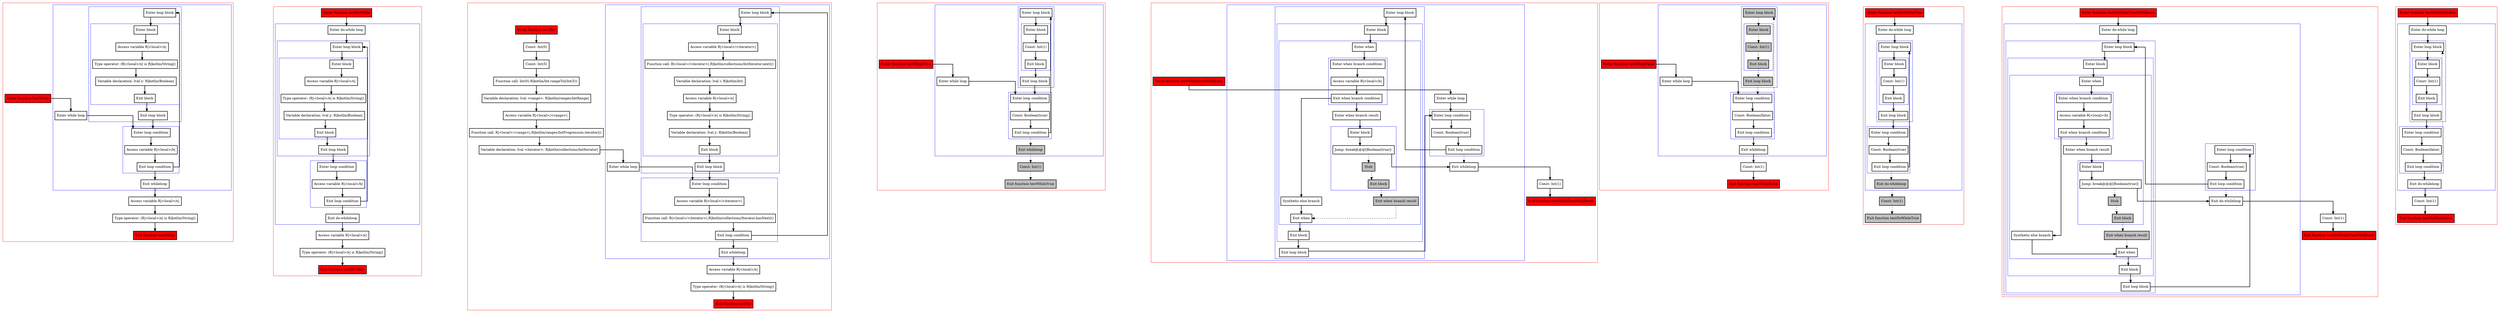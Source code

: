 digraph loops_kt {
    graph [splines=ortho nodesep=3]
    node [shape=box penwidth=2]
    edge [penwidth=2]

    subgraph cluster_0 {
        color=red
        0 [label="Enter function testWhile" style="filled" fillcolor=red];
        subgraph cluster_1 {
            color=blue
            1 [label="Enter while loop"];
            subgraph cluster_2 {
                color=blue
                2 [label="Enter loop condition"];
                3 [label="Access variable R|<local>/b|"];
                4 [label="Exit loop condition"];
            }
            subgraph cluster_3 {
                color=blue
                5 [label="Enter loop block"];
                subgraph cluster_4 {
                    color=blue
                    6 [label="Enter block"];
                    7 [label="Access variable R|<local>/x|"];
                    8 [label="Type operator: (R|<local>/x| is R|kotlin/String|)"];
                    9 [label="Variable declaration: lval y: R|kotlin/Boolean|"];
                    10 [label="Exit block"];
                }
                11 [label="Exit loop block"];
            }
            12 [label="Exit whileloop"];
        }
        13 [label="Access variable R|<local>/x|"];
        14 [label="Type operator: (R|<local>/x| is R|kotlin/String|)"];
        15 [label="Exit function testWhile" style="filled" fillcolor=red];
    }

    0 -> {1};
    1 -> {2};
    2 -> {3};
    3 -> {4};
    4 -> {12 5};
    5 -> {6};
    6 -> {7};
    7 -> {8};
    8 -> {9};
    9 -> {10};
    10 -> {11};
    11 -> {2};
    12 -> {13};
    13 -> {14};
    14 -> {15};

    subgraph cluster_5 {
        color=red
        16 [label="Enter function testDoWhile" style="filled" fillcolor=red];
        subgraph cluster_6 {
            color=blue
            17 [label="Enter do-while loop"];
            subgraph cluster_7 {
                color=blue
                18 [label="Enter loop block"];
                subgraph cluster_8 {
                    color=blue
                    19 [label="Enter block"];
                    20 [label="Access variable R|<local>/x|"];
                    21 [label="Type operator: (R|<local>/x| is R|kotlin/String|)"];
                    22 [label="Variable declaration: lval y: R|kotlin/Boolean|"];
                    23 [label="Exit block"];
                }
                24 [label="Exit loop block"];
            }
            subgraph cluster_9 {
                color=blue
                25 [label="Enter loop condition"];
                26 [label="Access variable R|<local>/b|"];
                27 [label="Exit loop condition"];
            }
            28 [label="Exit do-whileloop"];
        }
        29 [label="Access variable R|<local>/x|"];
        30 [label="Type operator: (R|<local>/x| is R|kotlin/String|)"];
        31 [label="Exit function testDoWhile" style="filled" fillcolor=red];
    }

    16 -> {17};
    17 -> {18};
    18 -> {19};
    19 -> {20};
    20 -> {21};
    21 -> {22};
    22 -> {23};
    23 -> {24};
    24 -> {25};
    25 -> {26};
    26 -> {27};
    27 -> {18 28};
    28 -> {29};
    29 -> {30};
    30 -> {31};

    subgraph cluster_10 {
        color=red
        32 [label="Enter function testFor" style="filled" fillcolor=red];
        33 [label="Const: Int(0)"];
        34 [label="Const: Int(5)"];
        35 [label="Function call: Int(0).R|kotlin/Int.rangeTo|(Int(5))"];
        36 [label="Variable declaration: lval <range>: R|kotlin/ranges/IntRange|"];
        37 [label="Access variable R|<local>/<range>|"];
        38 [label="Function call: R|<local>/<range>|.R|kotlin/ranges/IntProgression.iterator|()"];
        39 [label="Variable declaration: lval <iterator>: R|kotlin/collections/IntIterator|"];
        subgraph cluster_11 {
            color=blue
            40 [label="Enter while loop"];
            subgraph cluster_12 {
                color=blue
                41 [label="Enter loop condition"];
                42 [label="Access variable R|<local>/<iterator>|"];
                43 [label="Function call: R|<local>/<iterator>|.R|kotlin/collections/Iterator.hasNext|()"];
                44 [label="Exit loop condition"];
            }
            subgraph cluster_13 {
                color=blue
                45 [label="Enter loop block"];
                subgraph cluster_14 {
                    color=blue
                    46 [label="Enter block"];
                    47 [label="Access variable R|<local>/<iterator>|"];
                    48 [label="Function call: R|<local>/<iterator>|.R|kotlin/collections/IntIterator.next|()"];
                    49 [label="Variable declaration: lval i: R|kotlin/Int|"];
                    50 [label="Access variable R|<local>/x|"];
                    51 [label="Type operator: (R|<local>/x| is R|kotlin/String|)"];
                    52 [label="Variable declaration: lval y: R|kotlin/Boolean|"];
                    53 [label="Exit block"];
                }
                54 [label="Exit loop block"];
            }
            55 [label="Exit whileloop"];
        }
        56 [label="Access variable R|<local>/x|"];
        57 [label="Type operator: (R|<local>/x| is R|kotlin/String|)"];
        58 [label="Exit function testFor" style="filled" fillcolor=red];
    }

    32 -> {33};
    33 -> {34};
    34 -> {35};
    35 -> {36};
    36 -> {37};
    37 -> {38};
    38 -> {39};
    39 -> {40};
    40 -> {41};
    41 -> {42};
    42 -> {43};
    43 -> {44};
    44 -> {55 45};
    45 -> {46};
    46 -> {47};
    47 -> {48};
    48 -> {49};
    49 -> {50};
    50 -> {51};
    51 -> {52};
    52 -> {53};
    53 -> {54};
    54 -> {41};
    55 -> {56};
    56 -> {57};
    57 -> {58};

    subgraph cluster_15 {
        color=red
        59 [label="Enter function testWhileTrue" style="filled" fillcolor=red];
        subgraph cluster_16 {
            color=blue
            60 [label="Enter while loop"];
            subgraph cluster_17 {
                color=blue
                61 [label="Enter loop condition"];
                62 [label="Const: Boolean(true)"];
                63 [label="Exit loop condition"];
            }
            subgraph cluster_18 {
                color=blue
                64 [label="Enter loop block"];
                subgraph cluster_19 {
                    color=blue
                    65 [label="Enter block"];
                    66 [label="Const: Int(1)"];
                    67 [label="Exit block"];
                }
                68 [label="Exit loop block"];
            }
            69 [label="Exit whileloop" style="filled" fillcolor=gray];
        }
        70 [label="Const: Int(1)" style="filled" fillcolor=gray];
        71 [label="Exit function testWhileTrue" style="filled" fillcolor=red style="filled" fillcolor=gray];
    }

    59 -> {60};
    60 -> {61};
    61 -> {62};
    62 -> {63};
    63 -> {64};
    63 -> {69} [style=dotted];
    64 -> {65};
    65 -> {66};
    66 -> {67};
    67 -> {68};
    68 -> {61};
    69 -> {70} [style=dotted];
    70 -> {71} [style=dotted];

    subgraph cluster_20 {
        color=red
        72 [label="Enter function testWhileTrueWithBreak" style="filled" fillcolor=red];
        subgraph cluster_21 {
            color=blue
            73 [label="Enter while loop"];
            subgraph cluster_22 {
                color=blue
                74 [label="Enter loop condition"];
                75 [label="Const: Boolean(true)"];
                76 [label="Exit loop condition"];
            }
            subgraph cluster_23 {
                color=blue
                77 [label="Enter loop block"];
                subgraph cluster_24 {
                    color=blue
                    78 [label="Enter block"];
                    subgraph cluster_25 {
                        color=blue
                        79 [label="Enter when"];
                        subgraph cluster_26 {
                            color=blue
                            80 [label="Enter when branch condition "];
                            81 [label="Access variable R|<local>/b|"];
                            82 [label="Exit when branch condition"];
                        }
                        83 [label="Synthetic else branch"];
                        84 [label="Enter when branch result"];
                        subgraph cluster_27 {
                            color=blue
                            85 [label="Enter block"];
                            86 [label="Jump: break@@@[Boolean(true)] "];
                            87 [label="Stub" style="filled" fillcolor=gray];
                            88 [label="Exit block" style="filled" fillcolor=gray];
                        }
                        89 [label="Exit when branch result" style="filled" fillcolor=gray];
                        90 [label="Exit when"];
                    }
                    91 [label="Exit block"];
                }
                92 [label="Exit loop block"];
            }
            93 [label="Exit whileloop"];
        }
        94 [label="Const: Int(1)"];
        95 [label="Exit function testWhileTrueWithBreak" style="filled" fillcolor=red];
    }

    72 -> {73};
    73 -> {74};
    74 -> {75};
    75 -> {76};
    76 -> {77};
    76 -> {93} [style=dotted];
    77 -> {78};
    78 -> {79};
    79 -> {80};
    80 -> {81};
    81 -> {82};
    82 -> {84 83};
    83 -> {90};
    84 -> {85};
    85 -> {86};
    86 -> {93};
    86 -> {87} [style=dotted];
    87 -> {88} [style=dotted];
    88 -> {89} [style=dotted];
    89 -> {90} [style=dotted];
    90 -> {91};
    91 -> {92};
    92 -> {74};
    93 -> {94};
    94 -> {95};

    subgraph cluster_28 {
        color=red
        96 [label="Enter function testWhileFalse" style="filled" fillcolor=red];
        subgraph cluster_29 {
            color=blue
            97 [label="Enter while loop"];
            subgraph cluster_30 {
                color=blue
                98 [label="Enter loop condition"];
                99 [label="Const: Boolean(false)"];
                100 [label="Exit loop condition"];
            }
            subgraph cluster_31 {
                color=blue
                101 [label="Enter loop block" style="filled" fillcolor=gray];
                subgraph cluster_32 {
                    color=blue
                    102 [label="Enter block" style="filled" fillcolor=gray];
                    103 [label="Const: Int(1)" style="filled" fillcolor=gray];
                    104 [label="Exit block" style="filled" fillcolor=gray];
                }
                105 [label="Exit loop block" style="filled" fillcolor=gray];
            }
            106 [label="Exit whileloop"];
        }
        107 [label="Const: Int(1)"];
        108 [label="Exit function testWhileFalse" style="filled" fillcolor=red];
    }

    96 -> {97};
    97 -> {98};
    98 -> {99};
    99 -> {100};
    100 -> {106};
    100 -> {101} [style=dotted];
    101 -> {102} [style=dotted];
    102 -> {103} [style=dotted];
    103 -> {104} [style=dotted];
    104 -> {105} [style=dotted];
    105 -> {98} [style=dotted];
    106 -> {107};
    107 -> {108};

    subgraph cluster_33 {
        color=red
        109 [label="Enter function testDoWhileTrue" style="filled" fillcolor=red];
        subgraph cluster_34 {
            color=blue
            110 [label="Enter do-while loop"];
            subgraph cluster_35 {
                color=blue
                111 [label="Enter loop block"];
                subgraph cluster_36 {
                    color=blue
                    112 [label="Enter block"];
                    113 [label="Const: Int(1)"];
                    114 [label="Exit block"];
                }
                115 [label="Exit loop block"];
            }
            subgraph cluster_37 {
                color=blue
                116 [label="Enter loop condition"];
                117 [label="Const: Boolean(true)"];
                118 [label="Exit loop condition"];
            }
            119 [label="Exit do-whileloop" style="filled" fillcolor=gray];
        }
        120 [label="Const: Int(1)" style="filled" fillcolor=gray];
        121 [label="Exit function testDoWhileTrue" style="filled" fillcolor=red style="filled" fillcolor=gray];
    }

    109 -> {110};
    110 -> {111};
    111 -> {112};
    112 -> {113};
    113 -> {114};
    114 -> {115};
    115 -> {116};
    116 -> {117};
    117 -> {118};
    118 -> {111};
    118 -> {119} [style=dotted];
    119 -> {120} [style=dotted];
    120 -> {121} [style=dotted];

    subgraph cluster_38 {
        color=red
        122 [label="Enter function testDoWhileTrueWithBreak" style="filled" fillcolor=red];
        subgraph cluster_39 {
            color=blue
            123 [label="Enter do-while loop"];
            subgraph cluster_40 {
                color=blue
                124 [label="Enter loop block"];
                subgraph cluster_41 {
                    color=blue
                    125 [label="Enter block"];
                    subgraph cluster_42 {
                        color=blue
                        126 [label="Enter when"];
                        subgraph cluster_43 {
                            color=blue
                            127 [label="Enter when branch condition "];
                            128 [label="Access variable R|<local>/b|"];
                            129 [label="Exit when branch condition"];
                        }
                        130 [label="Synthetic else branch"];
                        131 [label="Enter when branch result"];
                        subgraph cluster_44 {
                            color=blue
                            132 [label="Enter block"];
                            133 [label="Jump: break@@@[Boolean(true)] "];
                            134 [label="Stub" style="filled" fillcolor=gray];
                            135 [label="Exit block" style="filled" fillcolor=gray];
                        }
                        136 [label="Exit when branch result" style="filled" fillcolor=gray];
                        137 [label="Exit when"];
                    }
                    138 [label="Exit block"];
                }
                139 [label="Exit loop block"];
            }
            subgraph cluster_45 {
                color=blue
                140 [label="Enter loop condition"];
                141 [label="Const: Boolean(true)"];
                142 [label="Exit loop condition"];
            }
            143 [label="Exit do-whileloop"];
        }
        144 [label="Const: Int(1)"];
        145 [label="Exit function testDoWhileTrueWithBreak" style="filled" fillcolor=red];
    }

    122 -> {123};
    123 -> {124};
    124 -> {125};
    125 -> {126};
    126 -> {127};
    127 -> {128};
    128 -> {129};
    129 -> {131 130};
    130 -> {137};
    131 -> {132};
    132 -> {133};
    133 -> {143};
    133 -> {134} [style=dotted];
    134 -> {135} [style=dotted];
    135 -> {136} [style=dotted];
    136 -> {137} [style=dotted];
    137 -> {138};
    138 -> {139};
    139 -> {140};
    140 -> {141};
    141 -> {142};
    142 -> {124};
    142 -> {143} [style=dotted];
    143 -> {144};
    144 -> {145};

    subgraph cluster_46 {
        color=red
        146 [label="Enter function testDoWhileFalse" style="filled" fillcolor=red];
        subgraph cluster_47 {
            color=blue
            147 [label="Enter do-while loop"];
            subgraph cluster_48 {
                color=blue
                148 [label="Enter loop block"];
                subgraph cluster_49 {
                    color=blue
                    149 [label="Enter block"];
                    150 [label="Const: Int(1)"];
                    151 [label="Exit block"];
                }
                152 [label="Exit loop block"];
            }
            subgraph cluster_50 {
                color=blue
                153 [label="Enter loop condition"];
                154 [label="Const: Boolean(false)"];
                155 [label="Exit loop condition"];
            }
            156 [label="Exit do-whileloop"];
        }
        157 [label="Const: Int(1)"];
        158 [label="Exit function testDoWhileFalse" style="filled" fillcolor=red];
    }

    146 -> {147};
    147 -> {148};
    148 -> {149};
    149 -> {150};
    150 -> {151};
    151 -> {152};
    152 -> {153};
    153 -> {154};
    154 -> {155};
    155 -> {156};
    155 -> {148} [style=dotted];
    156 -> {157};
    157 -> {158};

}
